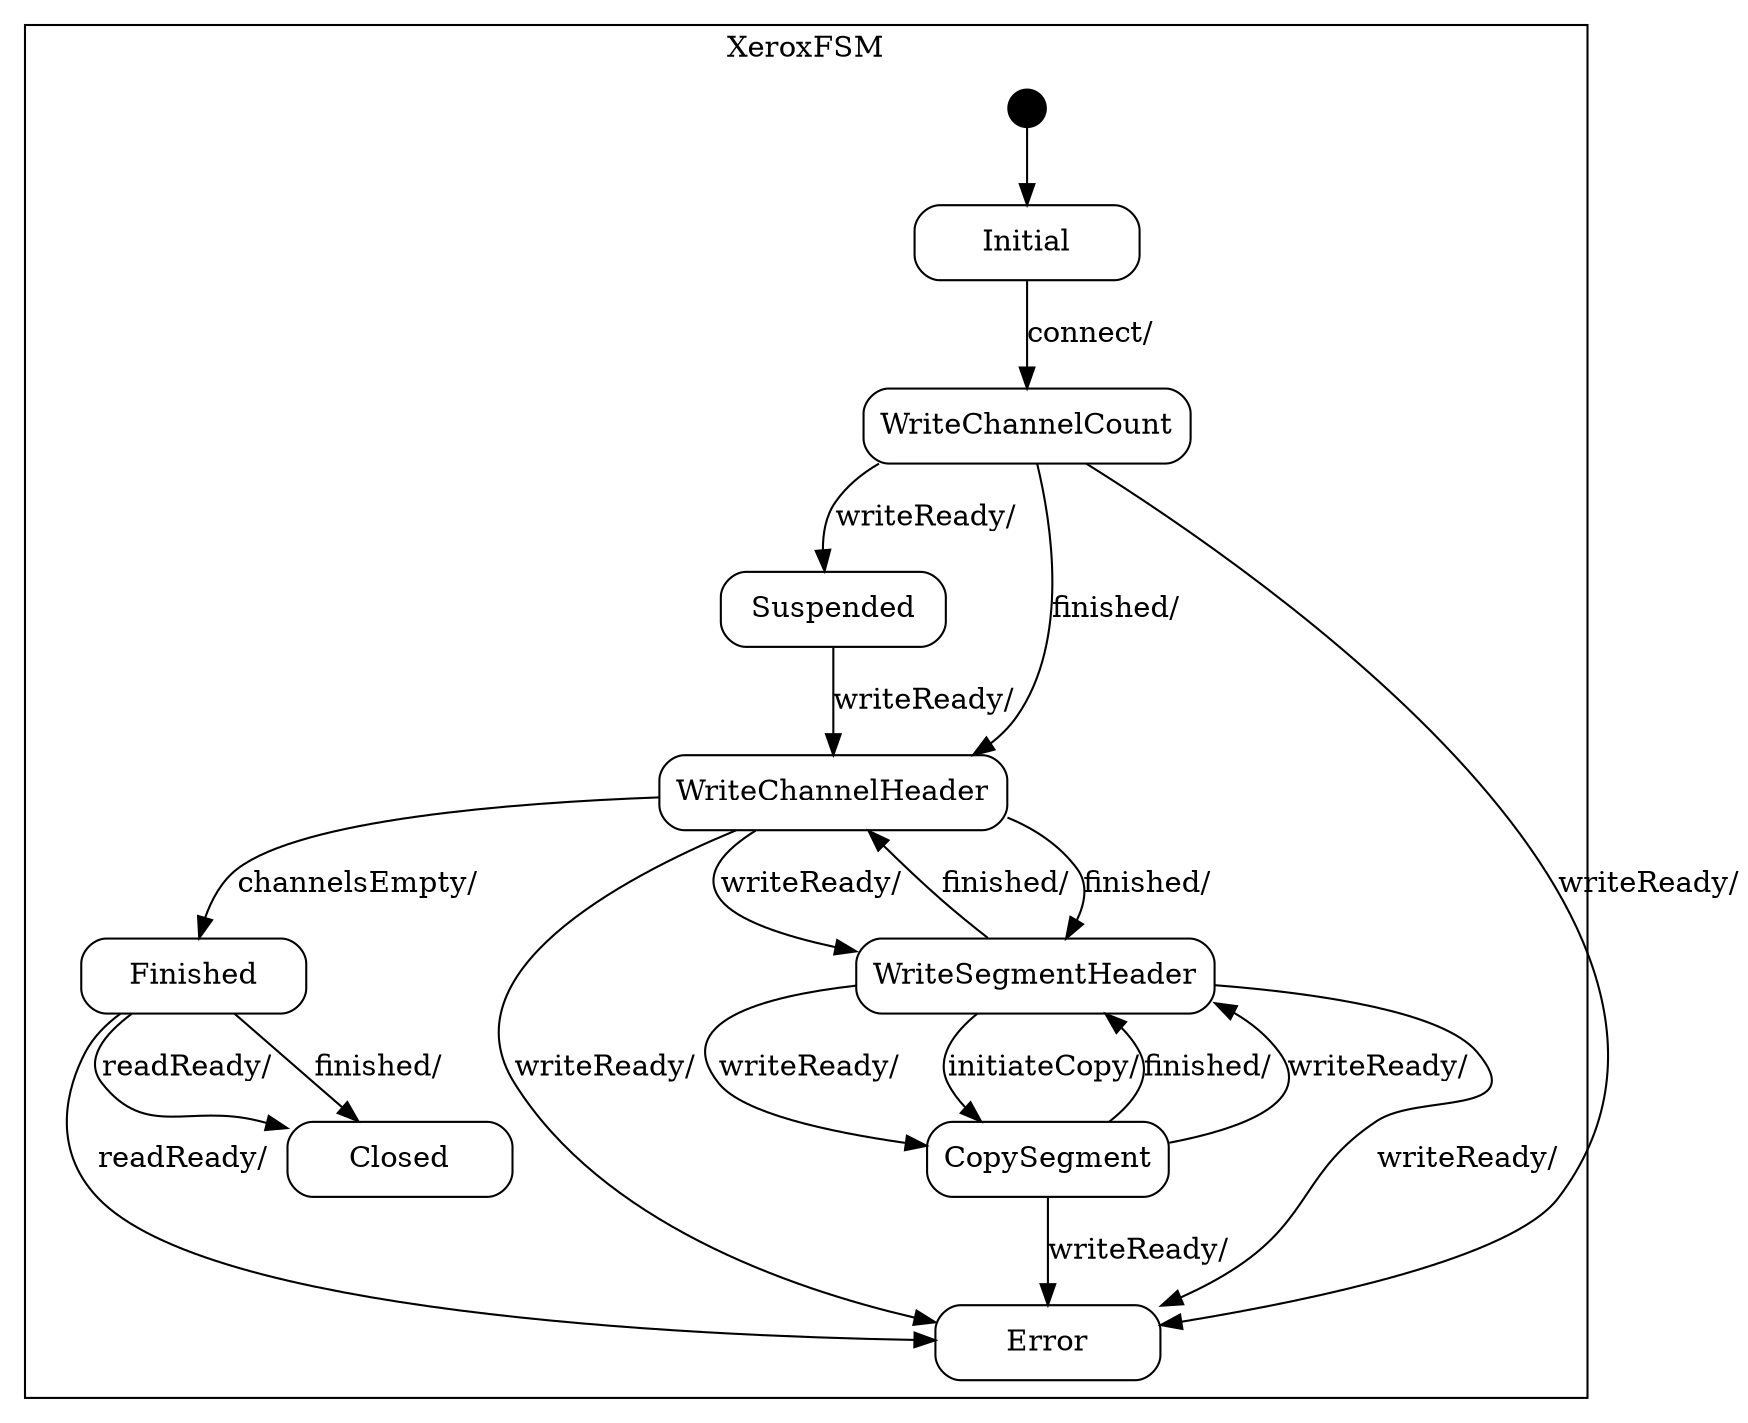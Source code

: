 digraph Xerox {

    node
        [shape=Mrecord width=1.5];

    subgraph cluster_XeroxFSM {

        label="XeroxFSM";

        //
        // States (Nodes)
        //

        "XeroxFSM::Initial"
            [label="{Initial}"];

        "XeroxFSM::WriteChannelCount"
            [label="{WriteChannelCount}"];

        "XeroxFSM::Suspended"
            [label="{Suspended}"];

        "XeroxFSM::WriteChannelHeader"
            [label="{WriteChannelHeader}"];

        "XeroxFSM::WriteSegmentHeader"
            [label="{WriteSegmentHeader}"];

        "XeroxFSM::CopySegment"
            [label="{CopySegment}"];

        "XeroxFSM::Finished"
            [label="{Finished}"];

        "XeroxFSM::Error"
            [label="{Error}"];

        "XeroxFSM::Closed"
            [label="{Closed}"];

        "%start"
            [label="" shape=circle style=filled fillcolor=black width=0.25];

        //
        // Transitions (Edges)
        //

        "XeroxFSM::Initial" -> "XeroxFSM::WriteChannelCount"
            [label="connect/\l"];

        "XeroxFSM::WriteChannelCount" -> "XeroxFSM::WriteChannelHeader"
            [label="finished/\l"];

        "XeroxFSM::WriteChannelCount" -> "XeroxFSM::Error"
            [label="writeReady/\l"];

        "XeroxFSM::WriteChannelCount" -> "XeroxFSM::Suspended"
            [label="writeReady/\l"];

        "XeroxFSM::Suspended" -> "XeroxFSM::WriteChannelHeader"
            [label="writeReady/\l"];

        "XeroxFSM::WriteChannelHeader" -> "XeroxFSM::WriteSegmentHeader"
            [label="finished/\l"];

        "XeroxFSM::WriteChannelHeader" -> "XeroxFSM::Error"
            [label="writeReady/\l"];

        "XeroxFSM::WriteChannelHeader" -> "XeroxFSM::WriteSegmentHeader"
            [label="writeReady/\l"];

        "XeroxFSM::WriteChannelHeader" -> "XeroxFSM::Finished"
            [label="channelsEmpty/\l"];

        "XeroxFSM::WriteSegmentHeader" -> "XeroxFSM::Error"
            [label="writeReady/\l"];

        "XeroxFSM::WriteSegmentHeader" -> "XeroxFSM::CopySegment"
            [label="writeReady/\l"];

        "XeroxFSM::WriteSegmentHeader" -> "XeroxFSM::CopySegment"
            [label="initiateCopy/\l"];

        "XeroxFSM::WriteSegmentHeader" -> "XeroxFSM::WriteChannelHeader"
            [label="finished/\l"];

        "XeroxFSM::CopySegment" -> "XeroxFSM::WriteSegmentHeader"
            [label="finished/\l"];

        "XeroxFSM::CopySegment" -> "XeroxFSM::Error"
            [label="writeReady/\l"];

        "XeroxFSM::CopySegment" -> "XeroxFSM::WriteSegmentHeader"
            [label="writeReady/\l"];

        "XeroxFSM::Finished" -> "XeroxFSM::Closed"
            [label="finished/\l"];

        "XeroxFSM::Finished" -> "XeroxFSM::Error"
            [label="readReady/\l"];

        "XeroxFSM::Finished" -> "XeroxFSM::Closed"
            [label="readReady/\l"];

        "%start" -> "XeroxFSM::Initial"
    }

}
